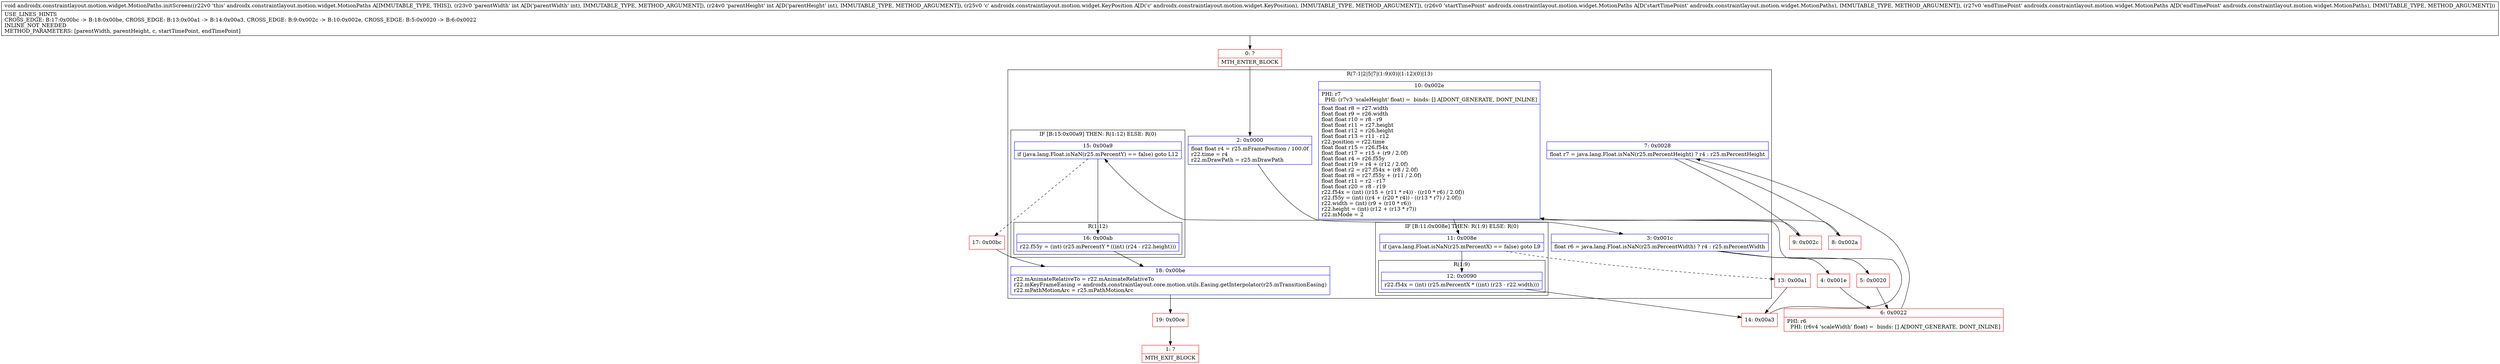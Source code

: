 digraph "CFG forandroidx.constraintlayout.motion.widget.MotionPaths.initScreen(IILandroidx\/constraintlayout\/motion\/widget\/KeyPosition;Landroidx\/constraintlayout\/motion\/widget\/MotionPaths;Landroidx\/constraintlayout\/motion\/widget\/MotionPaths;)V" {
subgraph cluster_Region_332084060 {
label = "R(7:1|2|5|7|(1:9)(0)|(1:12)(0)|13)";
node [shape=record,color=blue];
Node_2 [shape=record,label="{2\:\ 0x0000|float float r4 = r25.mFramePosition \/ 100.0f\lr22.time = r4\lr22.mDrawPath = r25.mDrawPath\l}"];
Node_3 [shape=record,label="{3\:\ 0x001c|float r6 = java.lang.Float.isNaN(r25.mPercentWidth) ? r4 : r25.mPercentWidth\l}"];
Node_7 [shape=record,label="{7\:\ 0x0028|float r7 = java.lang.Float.isNaN(r25.mPercentHeight) ? r4 : r25.mPercentHeight\l}"];
Node_10 [shape=record,label="{10\:\ 0x002e|PHI: r7 \l  PHI: (r7v3 'scaleHeight' float) =  binds: [] A[DONT_GENERATE, DONT_INLINE]\l|float float r8 = r27.width\lfloat float r9 = r26.width\lfloat float r10 = r8 \- r9\lfloat float r11 = r27.height\lfloat float r12 = r26.height\lfloat float r13 = r11 \- r12\lr22.position = r22.time\lfloat float r15 = r26.f54x\lfloat float r17 = r15 + (r9 \/ 2.0f)\lfloat float r4 = r26.f55y\lfloat float r19 = r4 + (r12 \/ 2.0f)\lfloat float r2 = r27.f54x + (r8 \/ 2.0f)\lfloat float r8 = r27.f55y + (r11 \/ 2.0f)\lfloat float r11 = r2 \- r17\lfloat float r20 = r8 \- r19\lr22.f54x = (int) ((r15 + (r11 * r4)) \- ((r10 * r6) \/ 2.0f))\lr22.f55y = (int) ((r4 + (r20 * r4)) \- ((r13 * r7) \/ 2.0f))\lr22.width = (int) (r9 + (r10 * r6))\lr22.height = (int) (r12 + (r13 * r7))\lr22.mMode = 2\l}"];
subgraph cluster_IfRegion_272199223 {
label = "IF [B:11:0x008e] THEN: R(1:9) ELSE: R(0)";
node [shape=record,color=blue];
Node_11 [shape=record,label="{11\:\ 0x008e|if (java.lang.Float.isNaN(r25.mPercentX) == false) goto L9\l}"];
subgraph cluster_Region_232642074 {
label = "R(1:9)";
node [shape=record,color=blue];
Node_12 [shape=record,label="{12\:\ 0x0090|r22.f54x = (int) (r25.mPercentX * ((int) (r23 \- r22.width)))\l}"];
}
subgraph cluster_Region_637299751 {
label = "R(0)";
node [shape=record,color=blue];
}
}
subgraph cluster_IfRegion_1924431796 {
label = "IF [B:15:0x00a9] THEN: R(1:12) ELSE: R(0)";
node [shape=record,color=blue];
Node_15 [shape=record,label="{15\:\ 0x00a9|if (java.lang.Float.isNaN(r25.mPercentY) == false) goto L12\l}"];
subgraph cluster_Region_690487043 {
label = "R(1:12)";
node [shape=record,color=blue];
Node_16 [shape=record,label="{16\:\ 0x00ab|r22.f55y = (int) (r25.mPercentY * ((int) (r24 \- r22.height)))\l}"];
}
subgraph cluster_Region_1252626747 {
label = "R(0)";
node [shape=record,color=blue];
}
}
Node_18 [shape=record,label="{18\:\ 0x00be|r22.mAnimateRelativeTo = r22.mAnimateRelativeTo\lr22.mKeyFrameEasing = androidx.constraintlayout.core.motion.utils.Easing.getInterpolator(r25.mTransitionEasing)\lr22.mPathMotionArc = r25.mPathMotionArc\l}"];
}
Node_0 [shape=record,color=red,label="{0\:\ ?|MTH_ENTER_BLOCK\l}"];
Node_4 [shape=record,color=red,label="{4\:\ 0x001e}"];
Node_6 [shape=record,color=red,label="{6\:\ 0x0022|PHI: r6 \l  PHI: (r6v4 'scaleWidth' float) =  binds: [] A[DONT_GENERATE, DONT_INLINE]\l}"];
Node_8 [shape=record,color=red,label="{8\:\ 0x002a}"];
Node_14 [shape=record,color=red,label="{14\:\ 0x00a3}"];
Node_19 [shape=record,color=red,label="{19\:\ 0x00ce}"];
Node_1 [shape=record,color=red,label="{1\:\ ?|MTH_EXIT_BLOCK\l}"];
Node_17 [shape=record,color=red,label="{17\:\ 0x00bc}"];
Node_13 [shape=record,color=red,label="{13\:\ 0x00a1}"];
Node_9 [shape=record,color=red,label="{9\:\ 0x002c}"];
Node_5 [shape=record,color=red,label="{5\:\ 0x0020}"];
MethodNode[shape=record,label="{void androidx.constraintlayout.motion.widget.MotionPaths.initScreen((r22v0 'this' androidx.constraintlayout.motion.widget.MotionPaths A[IMMUTABLE_TYPE, THIS]), (r23v0 'parentWidth' int A[D('parentWidth' int), IMMUTABLE_TYPE, METHOD_ARGUMENT]), (r24v0 'parentHeight' int A[D('parentHeight' int), IMMUTABLE_TYPE, METHOD_ARGUMENT]), (r25v0 'c' androidx.constraintlayout.motion.widget.KeyPosition A[D('c' androidx.constraintlayout.motion.widget.KeyPosition), IMMUTABLE_TYPE, METHOD_ARGUMENT]), (r26v0 'startTimePoint' androidx.constraintlayout.motion.widget.MotionPaths A[D('startTimePoint' androidx.constraintlayout.motion.widget.MotionPaths), IMMUTABLE_TYPE, METHOD_ARGUMENT]), (r27v0 'endTimePoint' androidx.constraintlayout.motion.widget.MotionPaths A[D('endTimePoint' androidx.constraintlayout.motion.widget.MotionPaths), IMMUTABLE_TYPE, METHOD_ARGUMENT]))  | USE_LINES_HINTS\lCROSS_EDGE: B:17:0x00bc \-\> B:18:0x00be, CROSS_EDGE: B:13:0x00a1 \-\> B:14:0x00a3, CROSS_EDGE: B:9:0x002c \-\> B:10:0x002e, CROSS_EDGE: B:5:0x0020 \-\> B:6:0x0022\lINLINE_NOT_NEEDED\lMETHOD_PARAMETERS: [parentWidth, parentHeight, c, startTimePoint, endTimePoint]\l}"];
MethodNode -> Node_0;Node_2 -> Node_3;
Node_3 -> Node_4;
Node_3 -> Node_5;
Node_7 -> Node_8;
Node_7 -> Node_9;
Node_10 -> Node_11;
Node_11 -> Node_12;
Node_11 -> Node_13[style=dashed];
Node_12 -> Node_14;
Node_15 -> Node_16;
Node_15 -> Node_17[style=dashed];
Node_16 -> Node_18;
Node_18 -> Node_19;
Node_0 -> Node_2;
Node_4 -> Node_6;
Node_6 -> Node_7;
Node_8 -> Node_10;
Node_14 -> Node_15;
Node_19 -> Node_1;
Node_17 -> Node_18;
Node_13 -> Node_14;
Node_9 -> Node_10;
Node_5 -> Node_6;
}

